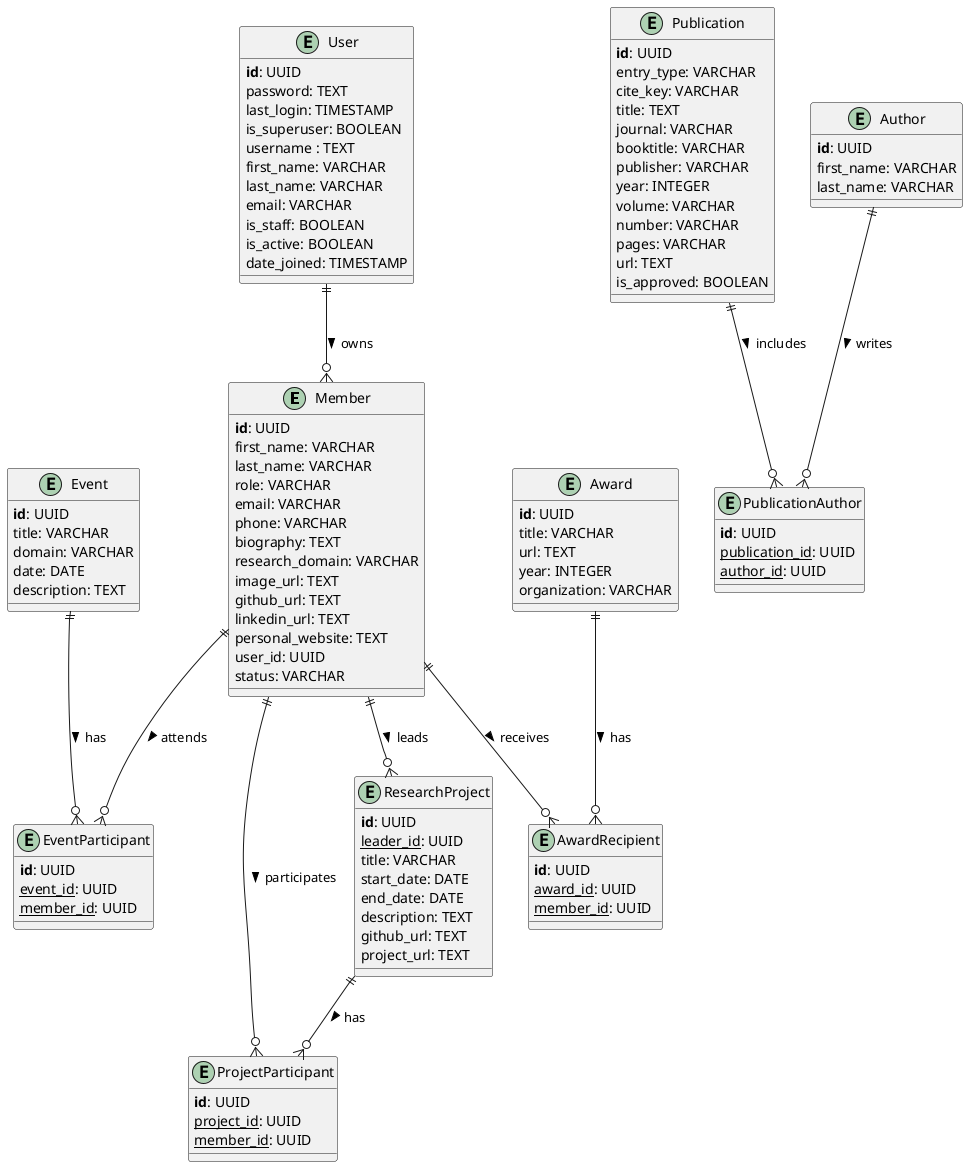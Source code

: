 @startuml
!define primary_key(x) <b>x</b>
!define foreign_key(x) <u>x</u>

entity Member {
  primary_key(id): UUID
  first_name: VARCHAR
  last_name: VARCHAR
  role: VARCHAR
  email: VARCHAR
  phone: VARCHAR
  biography: TEXT
  research_domain: VARCHAR
  image_url: TEXT
  github_url: TEXT
  linkedin_url: TEXT
  personal_website: TEXT
  user_id: UUID
  status: VARCHAR
}

entity User {
  primary_key(id): UUID
  password: TEXT
  last_login: TIMESTAMP
  is_superuser: BOOLEAN
  username : TEXT
  first_name: VARCHAR
  last_name: VARCHAR
  email: VARCHAR
  is_staff: BOOLEAN
  is_active: BOOLEAN
  date_joined: TIMESTAMP
}

entity ResearchProject {
  primary_key(id): UUID
  foreign_key(leader_id): UUID
  title: VARCHAR
  start_date: DATE
  end_date: DATE
  description: TEXT
  github_url: TEXT
  project_url: TEXT
}

entity ProjectParticipant {
  primary_key(id): UUID
  foreign_key(project_id): UUID
  foreign_key(member_id): UUID
}

entity Publication {
  primary_key(id): UUID
  entry_type: VARCHAR
  cite_key: VARCHAR
  title: TEXT
  journal: VARCHAR
  booktitle: VARCHAR
  publisher: VARCHAR
  year: INTEGER
  volume: VARCHAR
  number: VARCHAR
  pages: VARCHAR
  url: TEXT
  is_approved: BOOLEAN
}

entity Author {
  primary_key(id): UUID
  first_name: VARCHAR
  last_name: VARCHAR
}

entity PublicationAuthor {
  primary_key(id): UUID
  foreign_key(publication_id): UUID
  foreign_key(author_id): UUID
}

entity Event {
  primary_key(id): UUID
  title: VARCHAR
  domain: VARCHAR
  date: DATE
  description: TEXT
}

entity EventParticipant {
  primary_key(id): UUID
  foreign_key(event_id): UUID
  foreign_key(member_id): UUID
}

entity Award {
  primary_key(id): UUID
  title: VARCHAR
  url: TEXT
  year: INTEGER
  organization: VARCHAR
}

entity AwardRecipient {
  primary_key(id): UUID
  foreign_key(award_id): UUID
  foreign_key(member_id): UUID
}

User ||--o{ Member : owns >
ResearchProject ||--o{ ProjectParticipant : has >
Member ||--o{ ProjectParticipant : participates >
Event ||--o{ EventParticipant : has >
Member ||--o{ EventParticipant : attends >
Award ||--o{ AwardRecipient : has >
Member ||--o{ AwardRecipient : receives >
Publication ||--o{ PublicationAuthor : includes >
Author ||--o{ PublicationAuthor : writes >
Member ||--o{ ResearchProject : leads >

@enduml
